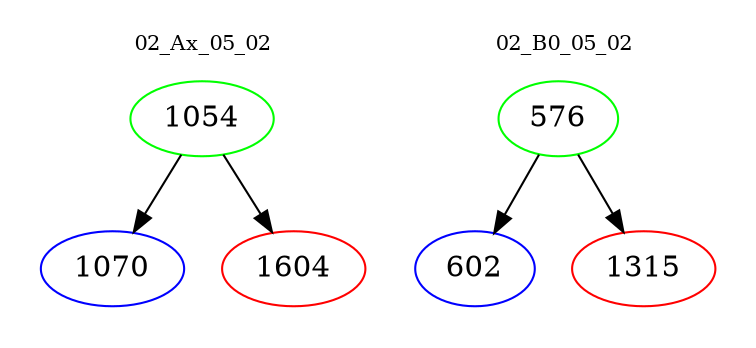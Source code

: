digraph{
subgraph cluster_0 {
color = white
label = "02_Ax_05_02";
fontsize=10;
T0_1054 [label="1054", color="green"]
T0_1054 -> T0_1070 [color="black"]
T0_1070 [label="1070", color="blue"]
T0_1054 -> T0_1604 [color="black"]
T0_1604 [label="1604", color="red"]
}
subgraph cluster_1 {
color = white
label = "02_B0_05_02";
fontsize=10;
T1_576 [label="576", color="green"]
T1_576 -> T1_602 [color="black"]
T1_602 [label="602", color="blue"]
T1_576 -> T1_1315 [color="black"]
T1_1315 [label="1315", color="red"]
}
}
